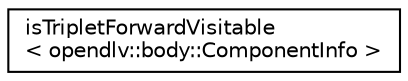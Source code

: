 digraph "Graphical Class Hierarchy"
{
 // LATEX_PDF_SIZE
  edge [fontname="Helvetica",fontsize="10",labelfontname="Helvetica",labelfontsize="10"];
  node [fontname="Helvetica",fontsize="10",shape=record];
  rankdir="LR";
  Node0 [label="isTripletForwardVisitable\l\< opendlv::body::ComponentInfo \>",height=0.2,width=0.4,color="black", fillcolor="white", style="filled",URL="$structisTripletForwardVisitable_3_01opendlv_1_1body_1_1ComponentInfo_01_4.html",tooltip=" "];
}
